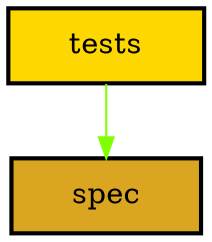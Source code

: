 digraph "Diagram of: Thentos.Backend.Api.SimpleSpec" {
    node [margin="0.4,0.1"
         ,style=filled];
    1 [label=spec
      ,shape=box
      ,fillcolor=goldenrod
      ,style="filled,bold"];
    2 [label=tests
      ,shape=box
      ,fillcolor=gold
      ,style="filled,bold"];
    2 -> 1 [penwidth=1
           ,color=chartreuse];
}
